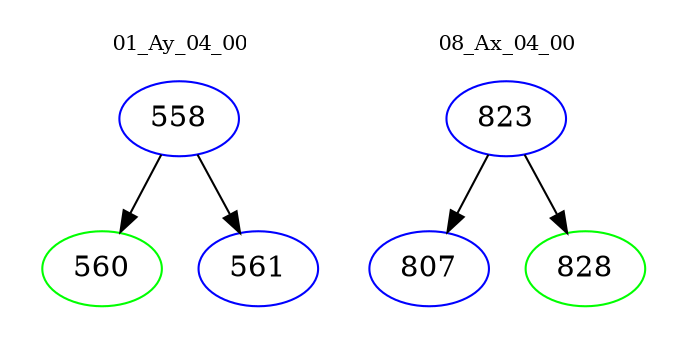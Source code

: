 digraph{
subgraph cluster_0 {
color = white
label = "01_Ay_04_00";
fontsize=10;
T0_558 [label="558", color="blue"]
T0_558 -> T0_560 [color="black"]
T0_560 [label="560", color="green"]
T0_558 -> T0_561 [color="black"]
T0_561 [label="561", color="blue"]
}
subgraph cluster_1 {
color = white
label = "08_Ax_04_00";
fontsize=10;
T1_823 [label="823", color="blue"]
T1_823 -> T1_807 [color="black"]
T1_807 [label="807", color="blue"]
T1_823 -> T1_828 [color="black"]
T1_828 [label="828", color="green"]
}
}
